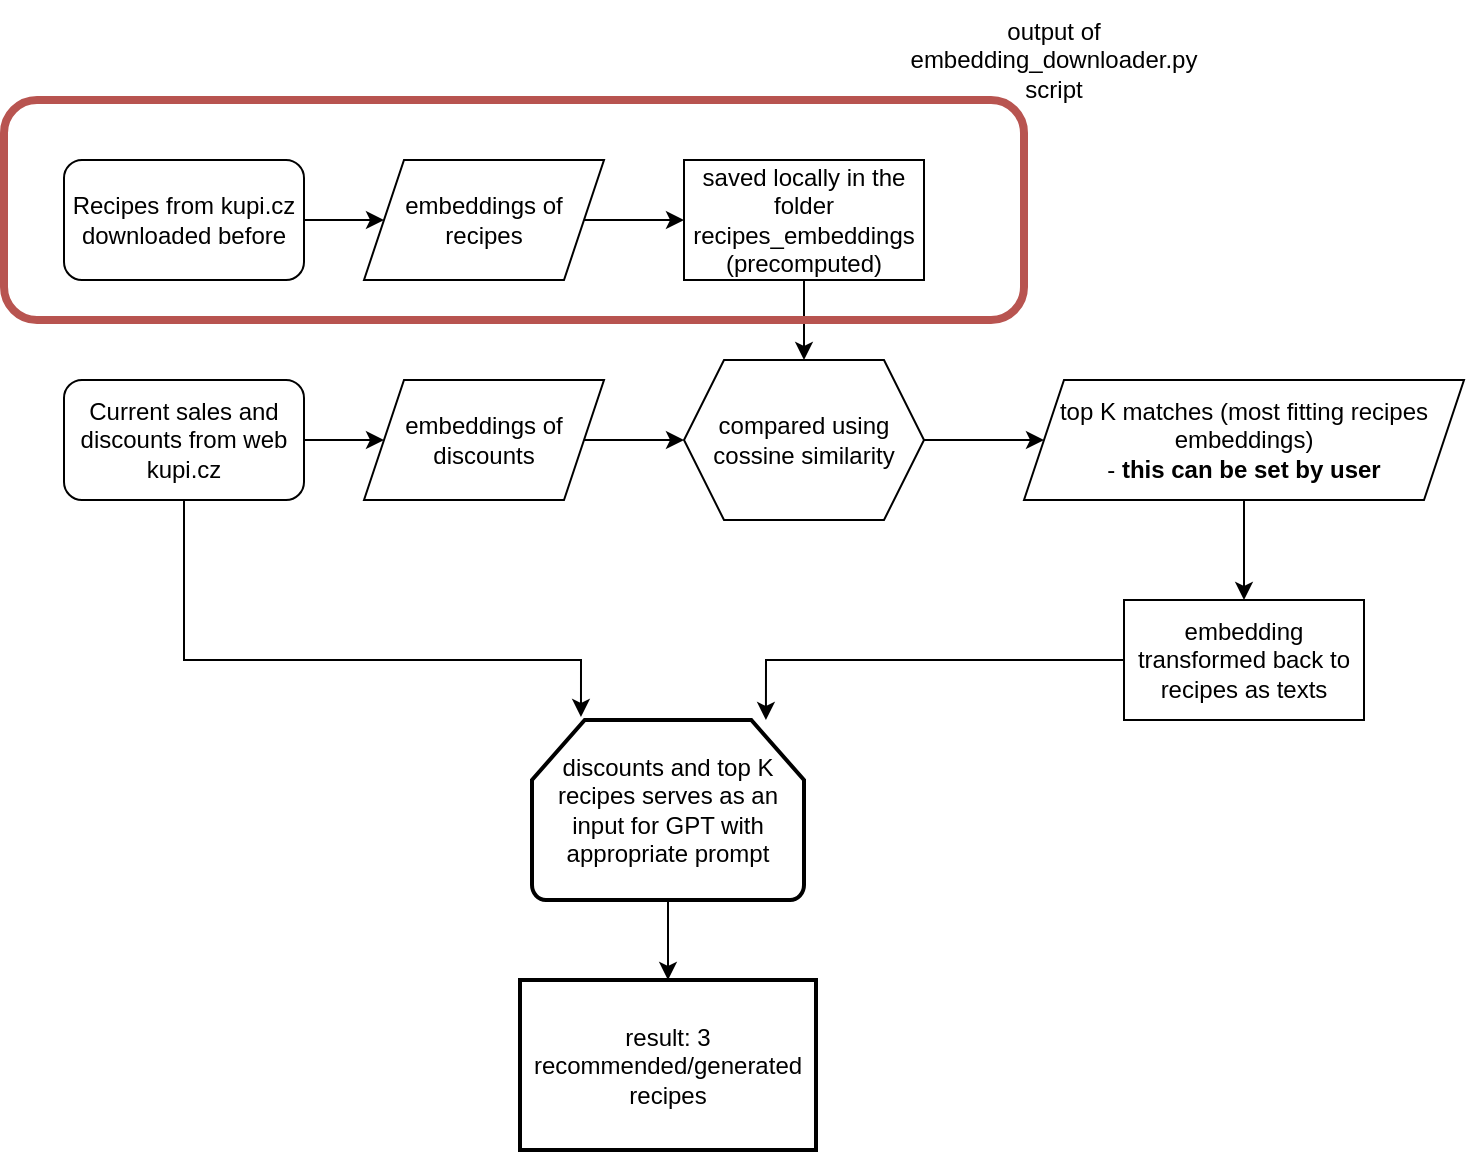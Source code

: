 <mxfile version="28.2.5">
  <diagram name="Stránka-1" id="Kyyzd-9UIII-L8wZNd_1">
    <mxGraphModel dx="2012" dy="1139" grid="1" gridSize="10" guides="1" tooltips="1" connect="1" arrows="1" fold="1" page="1" pageScale="1" pageWidth="827" pageHeight="1169" math="0" shadow="0">
      <root>
        <mxCell id="0" />
        <mxCell id="1" parent="0" />
        <mxCell id="8qqyHOmHYVsA-W75Ik3h-4" value="" style="edgeStyle=orthogonalEdgeStyle;rounded=0;orthogonalLoop=1;jettySize=auto;html=1;" edge="1" parent="1" source="8qqyHOmHYVsA-W75Ik3h-1" target="8qqyHOmHYVsA-W75Ik3h-3">
          <mxGeometry relative="1" as="geometry" />
        </mxCell>
        <mxCell id="8qqyHOmHYVsA-W75Ik3h-1" value="Recipes from kupi.cz downloaded before" style="rounded=1;whiteSpace=wrap;html=1;" vertex="1" parent="1">
          <mxGeometry x="80" y="270" width="120" height="60" as="geometry" />
        </mxCell>
        <mxCell id="8qqyHOmHYVsA-W75Ik3h-6" style="edgeStyle=orthogonalEdgeStyle;rounded=0;orthogonalLoop=1;jettySize=auto;html=1;exitX=1;exitY=0.5;exitDx=0;exitDy=0;entryX=0;entryY=0.5;entryDx=0;entryDy=0;" edge="1" parent="1" source="8qqyHOmHYVsA-W75Ik3h-3" target="8qqyHOmHYVsA-W75Ik3h-5">
          <mxGeometry relative="1" as="geometry" />
        </mxCell>
        <mxCell id="8qqyHOmHYVsA-W75Ik3h-3" value="embeddings of recipes" style="shape=parallelogram;perimeter=parallelogramPerimeter;whiteSpace=wrap;html=1;fixedSize=1;" vertex="1" parent="1">
          <mxGeometry x="230" y="270" width="120" height="60" as="geometry" />
        </mxCell>
        <mxCell id="8qqyHOmHYVsA-W75Ik3h-12" value="" style="edgeStyle=orthogonalEdgeStyle;rounded=0;orthogonalLoop=1;jettySize=auto;html=1;" edge="1" parent="1" source="8qqyHOmHYVsA-W75Ik3h-5" target="8qqyHOmHYVsA-W75Ik3h-10">
          <mxGeometry relative="1" as="geometry" />
        </mxCell>
        <mxCell id="8qqyHOmHYVsA-W75Ik3h-5" value="saved locally in the folder recipes_embeddings (precomputed)" style="rounded=0;whiteSpace=wrap;html=1;" vertex="1" parent="1">
          <mxGeometry x="390" y="270" width="120" height="60" as="geometry" />
        </mxCell>
        <mxCell id="8qqyHOmHYVsA-W75Ik3h-9" value="" style="edgeStyle=orthogonalEdgeStyle;rounded=0;orthogonalLoop=1;jettySize=auto;html=1;" edge="1" parent="1" source="8qqyHOmHYVsA-W75Ik3h-7" target="8qqyHOmHYVsA-W75Ik3h-8">
          <mxGeometry relative="1" as="geometry" />
        </mxCell>
        <mxCell id="8qqyHOmHYVsA-W75Ik3h-7" value="Current sales and discounts from web kupi.cz" style="rounded=1;whiteSpace=wrap;html=1;" vertex="1" parent="1">
          <mxGeometry x="80" y="380" width="120" height="60" as="geometry" />
        </mxCell>
        <mxCell id="8qqyHOmHYVsA-W75Ik3h-11" value="" style="edgeStyle=orthogonalEdgeStyle;rounded=0;orthogonalLoop=1;jettySize=auto;html=1;" edge="1" parent="1" source="8qqyHOmHYVsA-W75Ik3h-8" target="8qqyHOmHYVsA-W75Ik3h-10">
          <mxGeometry relative="1" as="geometry" />
        </mxCell>
        <mxCell id="8qqyHOmHYVsA-W75Ik3h-8" value="embeddings of discounts" style="shape=parallelogram;perimeter=parallelogramPerimeter;whiteSpace=wrap;html=1;fixedSize=1;" vertex="1" parent="1">
          <mxGeometry x="230" y="380" width="120" height="60" as="geometry" />
        </mxCell>
        <mxCell id="8qqyHOmHYVsA-W75Ik3h-14" value="" style="edgeStyle=orthogonalEdgeStyle;rounded=0;orthogonalLoop=1;jettySize=auto;html=1;entryX=0;entryY=0.5;entryDx=0;entryDy=0;" edge="1" parent="1" source="8qqyHOmHYVsA-W75Ik3h-10" target="8qqyHOmHYVsA-W75Ik3h-15">
          <mxGeometry relative="1" as="geometry">
            <mxPoint x="570" y="410" as="targetPoint" />
          </mxGeometry>
        </mxCell>
        <mxCell id="8qqyHOmHYVsA-W75Ik3h-10" value="compared using cossine similarity" style="shape=hexagon;perimeter=hexagonPerimeter2;whiteSpace=wrap;html=1;fixedSize=1;" vertex="1" parent="1">
          <mxGeometry x="390" y="370" width="120" height="80" as="geometry" />
        </mxCell>
        <mxCell id="8qqyHOmHYVsA-W75Ik3h-18" value="" style="edgeStyle=orthogonalEdgeStyle;rounded=0;orthogonalLoop=1;jettySize=auto;html=1;" edge="1" parent="1" source="8qqyHOmHYVsA-W75Ik3h-15" target="8qqyHOmHYVsA-W75Ik3h-17">
          <mxGeometry relative="1" as="geometry" />
        </mxCell>
        <mxCell id="8qqyHOmHYVsA-W75Ik3h-15" value="top K matches (most fitting recipes embeddings)&lt;div&gt;- &lt;b&gt;this can be set by user&lt;/b&gt;&lt;/div&gt;" style="shape=parallelogram;perimeter=parallelogramPerimeter;whiteSpace=wrap;html=1;fixedSize=1;" vertex="1" parent="1">
          <mxGeometry x="560" y="380" width="220" height="60" as="geometry" />
        </mxCell>
        <mxCell id="8qqyHOmHYVsA-W75Ik3h-17" value="embedding transformed back to recipes as texts" style="whiteSpace=wrap;html=1;" vertex="1" parent="1">
          <mxGeometry x="610" y="490" width="120" height="60" as="geometry" />
        </mxCell>
        <mxCell id="8qqyHOmHYVsA-W75Ik3h-25" value="" style="edgeStyle=orthogonalEdgeStyle;rounded=0;orthogonalLoop=1;jettySize=auto;html=1;" edge="1" parent="1" source="8qqyHOmHYVsA-W75Ik3h-19" target="8qqyHOmHYVsA-W75Ik3h-24">
          <mxGeometry relative="1" as="geometry" />
        </mxCell>
        <mxCell id="8qqyHOmHYVsA-W75Ik3h-19" value="discounts and top K recipes serves as an input for GPT with appropriate prompt" style="strokeWidth=2;html=1;shape=mxgraph.flowchart.loop_limit;whiteSpace=wrap;" vertex="1" parent="1">
          <mxGeometry x="314" y="550" width="136" height="90" as="geometry" />
        </mxCell>
        <mxCell id="8qqyHOmHYVsA-W75Ik3h-20" style="edgeStyle=orthogonalEdgeStyle;rounded=0;orthogonalLoop=1;jettySize=auto;html=1;entryX=0.86;entryY=0;entryDx=0;entryDy=0;entryPerimeter=0;" edge="1" parent="1" source="8qqyHOmHYVsA-W75Ik3h-17" target="8qqyHOmHYVsA-W75Ik3h-19">
          <mxGeometry relative="1" as="geometry" />
        </mxCell>
        <mxCell id="8qqyHOmHYVsA-W75Ik3h-21" style="edgeStyle=orthogonalEdgeStyle;rounded=0;orthogonalLoop=1;jettySize=auto;html=1;exitX=0.5;exitY=1;exitDx=0;exitDy=0;entryX=0.18;entryY=-0.017;entryDx=0;entryDy=0;entryPerimeter=0;" edge="1" parent="1" source="8qqyHOmHYVsA-W75Ik3h-7" target="8qqyHOmHYVsA-W75Ik3h-19">
          <mxGeometry relative="1" as="geometry">
            <Array as="points">
              <mxPoint x="140" y="520" />
              <mxPoint x="339" y="520" />
            </Array>
          </mxGeometry>
        </mxCell>
        <mxCell id="8qqyHOmHYVsA-W75Ik3h-24" value="result: 3 recommended/generated recipes" style="whiteSpace=wrap;html=1;strokeWidth=2;" vertex="1" parent="1">
          <mxGeometry x="308" y="680" width="148" height="85" as="geometry" />
        </mxCell>
        <mxCell id="8qqyHOmHYVsA-W75Ik3h-26" value="" style="rounded=1;whiteSpace=wrap;html=1;fillColor=none;strokeColor=#b85450;strokeWidth=4;" vertex="1" parent="1">
          <mxGeometry x="50" y="240" width="510" height="110" as="geometry" />
        </mxCell>
        <mxCell id="8qqyHOmHYVsA-W75Ik3h-27" value="output of embedding_downloader.py script" style="text;html=1;align=center;verticalAlign=middle;whiteSpace=wrap;rounded=0;" vertex="1" parent="1">
          <mxGeometry x="500" y="190" width="150" height="60" as="geometry" />
        </mxCell>
      </root>
    </mxGraphModel>
  </diagram>
</mxfile>
